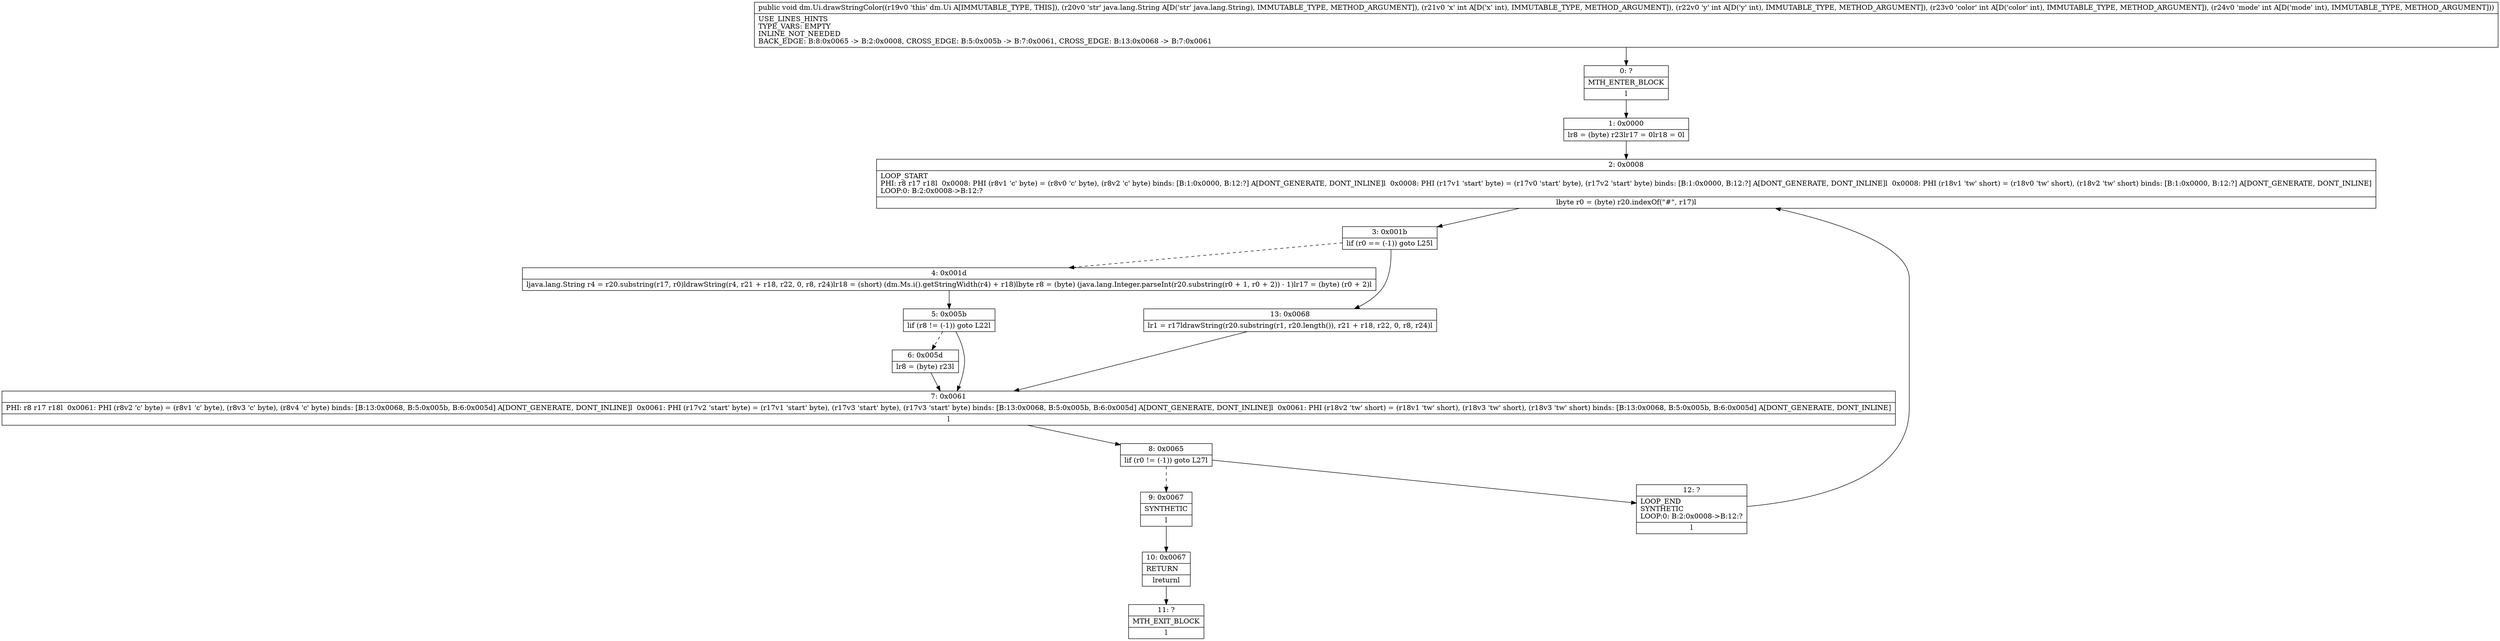 digraph "CFG fordm.Ui.drawStringColor(Ljava\/lang\/String;IIII)V" {
Node_0 [shape=record,label="{0\:\ ?|MTH_ENTER_BLOCK\l|l}"];
Node_1 [shape=record,label="{1\:\ 0x0000|lr8 = (byte) r23lr17 = 0lr18 = 0l}"];
Node_2 [shape=record,label="{2\:\ 0x0008|LOOP_START\lPHI: r8 r17 r18l  0x0008: PHI (r8v1 'c' byte) = (r8v0 'c' byte), (r8v2 'c' byte) binds: [B:1:0x0000, B:12:?] A[DONT_GENERATE, DONT_INLINE]l  0x0008: PHI (r17v1 'start' byte) = (r17v0 'start' byte), (r17v2 'start' byte) binds: [B:1:0x0000, B:12:?] A[DONT_GENERATE, DONT_INLINE]l  0x0008: PHI (r18v1 'tw' short) = (r18v0 'tw' short), (r18v2 'tw' short) binds: [B:1:0x0000, B:12:?] A[DONT_GENERATE, DONT_INLINE]\lLOOP:0: B:2:0x0008\-\>B:12:?\l|lbyte r0 = (byte) r20.indexOf(\"#\", r17)l}"];
Node_3 [shape=record,label="{3\:\ 0x001b|lif (r0 == (\-1)) goto L25l}"];
Node_4 [shape=record,label="{4\:\ 0x001d|ljava.lang.String r4 = r20.substring(r17, r0)ldrawString(r4, r21 + r18, r22, 0, r8, r24)lr18 = (short) (dm.Ms.i().getStringWidth(r4) + r18)lbyte r8 = (byte) (java.lang.Integer.parseInt(r20.substring(r0 + 1, r0 + 2)) \- 1)lr17 = (byte) (r0 + 2)l}"];
Node_5 [shape=record,label="{5\:\ 0x005b|lif (r8 != (\-1)) goto L22l}"];
Node_6 [shape=record,label="{6\:\ 0x005d|lr8 = (byte) r23l}"];
Node_7 [shape=record,label="{7\:\ 0x0061|PHI: r8 r17 r18l  0x0061: PHI (r8v2 'c' byte) = (r8v1 'c' byte), (r8v3 'c' byte), (r8v4 'c' byte) binds: [B:13:0x0068, B:5:0x005b, B:6:0x005d] A[DONT_GENERATE, DONT_INLINE]l  0x0061: PHI (r17v2 'start' byte) = (r17v1 'start' byte), (r17v3 'start' byte), (r17v3 'start' byte) binds: [B:13:0x0068, B:5:0x005b, B:6:0x005d] A[DONT_GENERATE, DONT_INLINE]l  0x0061: PHI (r18v2 'tw' short) = (r18v1 'tw' short), (r18v3 'tw' short), (r18v3 'tw' short) binds: [B:13:0x0068, B:5:0x005b, B:6:0x005d] A[DONT_GENERATE, DONT_INLINE]\l|l}"];
Node_8 [shape=record,label="{8\:\ 0x0065|lif (r0 != (\-1)) goto L27l}"];
Node_9 [shape=record,label="{9\:\ 0x0067|SYNTHETIC\l|l}"];
Node_10 [shape=record,label="{10\:\ 0x0067|RETURN\l|lreturnl}"];
Node_11 [shape=record,label="{11\:\ ?|MTH_EXIT_BLOCK\l|l}"];
Node_12 [shape=record,label="{12\:\ ?|LOOP_END\lSYNTHETIC\lLOOP:0: B:2:0x0008\-\>B:12:?\l|l}"];
Node_13 [shape=record,label="{13\:\ 0x0068|lr1 = r17ldrawString(r20.substring(r1, r20.length()), r21 + r18, r22, 0, r8, r24)l}"];
MethodNode[shape=record,label="{public void dm.Ui.drawStringColor((r19v0 'this' dm.Ui A[IMMUTABLE_TYPE, THIS]), (r20v0 'str' java.lang.String A[D('str' java.lang.String), IMMUTABLE_TYPE, METHOD_ARGUMENT]), (r21v0 'x' int A[D('x' int), IMMUTABLE_TYPE, METHOD_ARGUMENT]), (r22v0 'y' int A[D('y' int), IMMUTABLE_TYPE, METHOD_ARGUMENT]), (r23v0 'color' int A[D('color' int), IMMUTABLE_TYPE, METHOD_ARGUMENT]), (r24v0 'mode' int A[D('mode' int), IMMUTABLE_TYPE, METHOD_ARGUMENT]))  | USE_LINES_HINTS\lTYPE_VARS: EMPTY\lINLINE_NOT_NEEDED\lBACK_EDGE: B:8:0x0065 \-\> B:2:0x0008, CROSS_EDGE: B:5:0x005b \-\> B:7:0x0061, CROSS_EDGE: B:13:0x0068 \-\> B:7:0x0061\l}"];
MethodNode -> Node_0;
Node_0 -> Node_1;
Node_1 -> Node_2;
Node_2 -> Node_3;
Node_3 -> Node_4[style=dashed];
Node_3 -> Node_13;
Node_4 -> Node_5;
Node_5 -> Node_6[style=dashed];
Node_5 -> Node_7;
Node_6 -> Node_7;
Node_7 -> Node_8;
Node_8 -> Node_9[style=dashed];
Node_8 -> Node_12;
Node_9 -> Node_10;
Node_10 -> Node_11;
Node_12 -> Node_2;
Node_13 -> Node_7;
}

